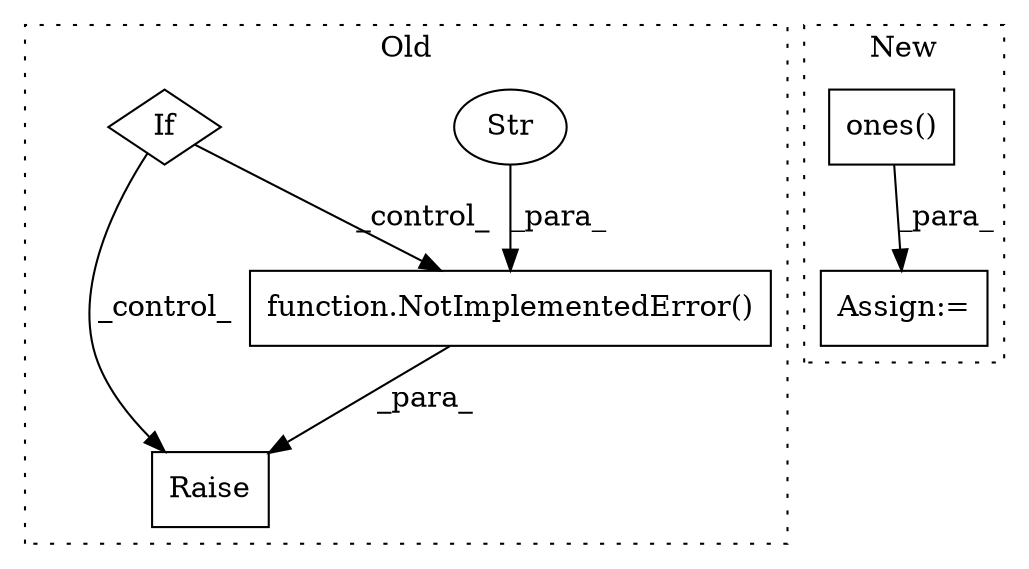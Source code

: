 digraph G {
subgraph cluster0 {
1 [label="Raise" a="91" s="2298" l="6" shape="box"];
4 [label="function.NotImplementedError()" a="75" s="2304,2352" l="20,1" shape="box"];
5 [label="Str" a="66" s="2324" l="28" shape="ellipse"];
6 [label="If" a="96" s="1876" l="0" shape="diamond"];
label = "Old";
style="dotted";
}
subgraph cluster1 {
2 [label="ones()" a="75" s="1474" l="56" shape="box"];
3 [label="Assign:=" a="68" s="1823" l="3" shape="box"];
label = "New";
style="dotted";
}
2 -> 3 [label="_para_"];
4 -> 1 [label="_para_"];
5 -> 4 [label="_para_"];
6 -> 4 [label="_control_"];
6 -> 1 [label="_control_"];
}
